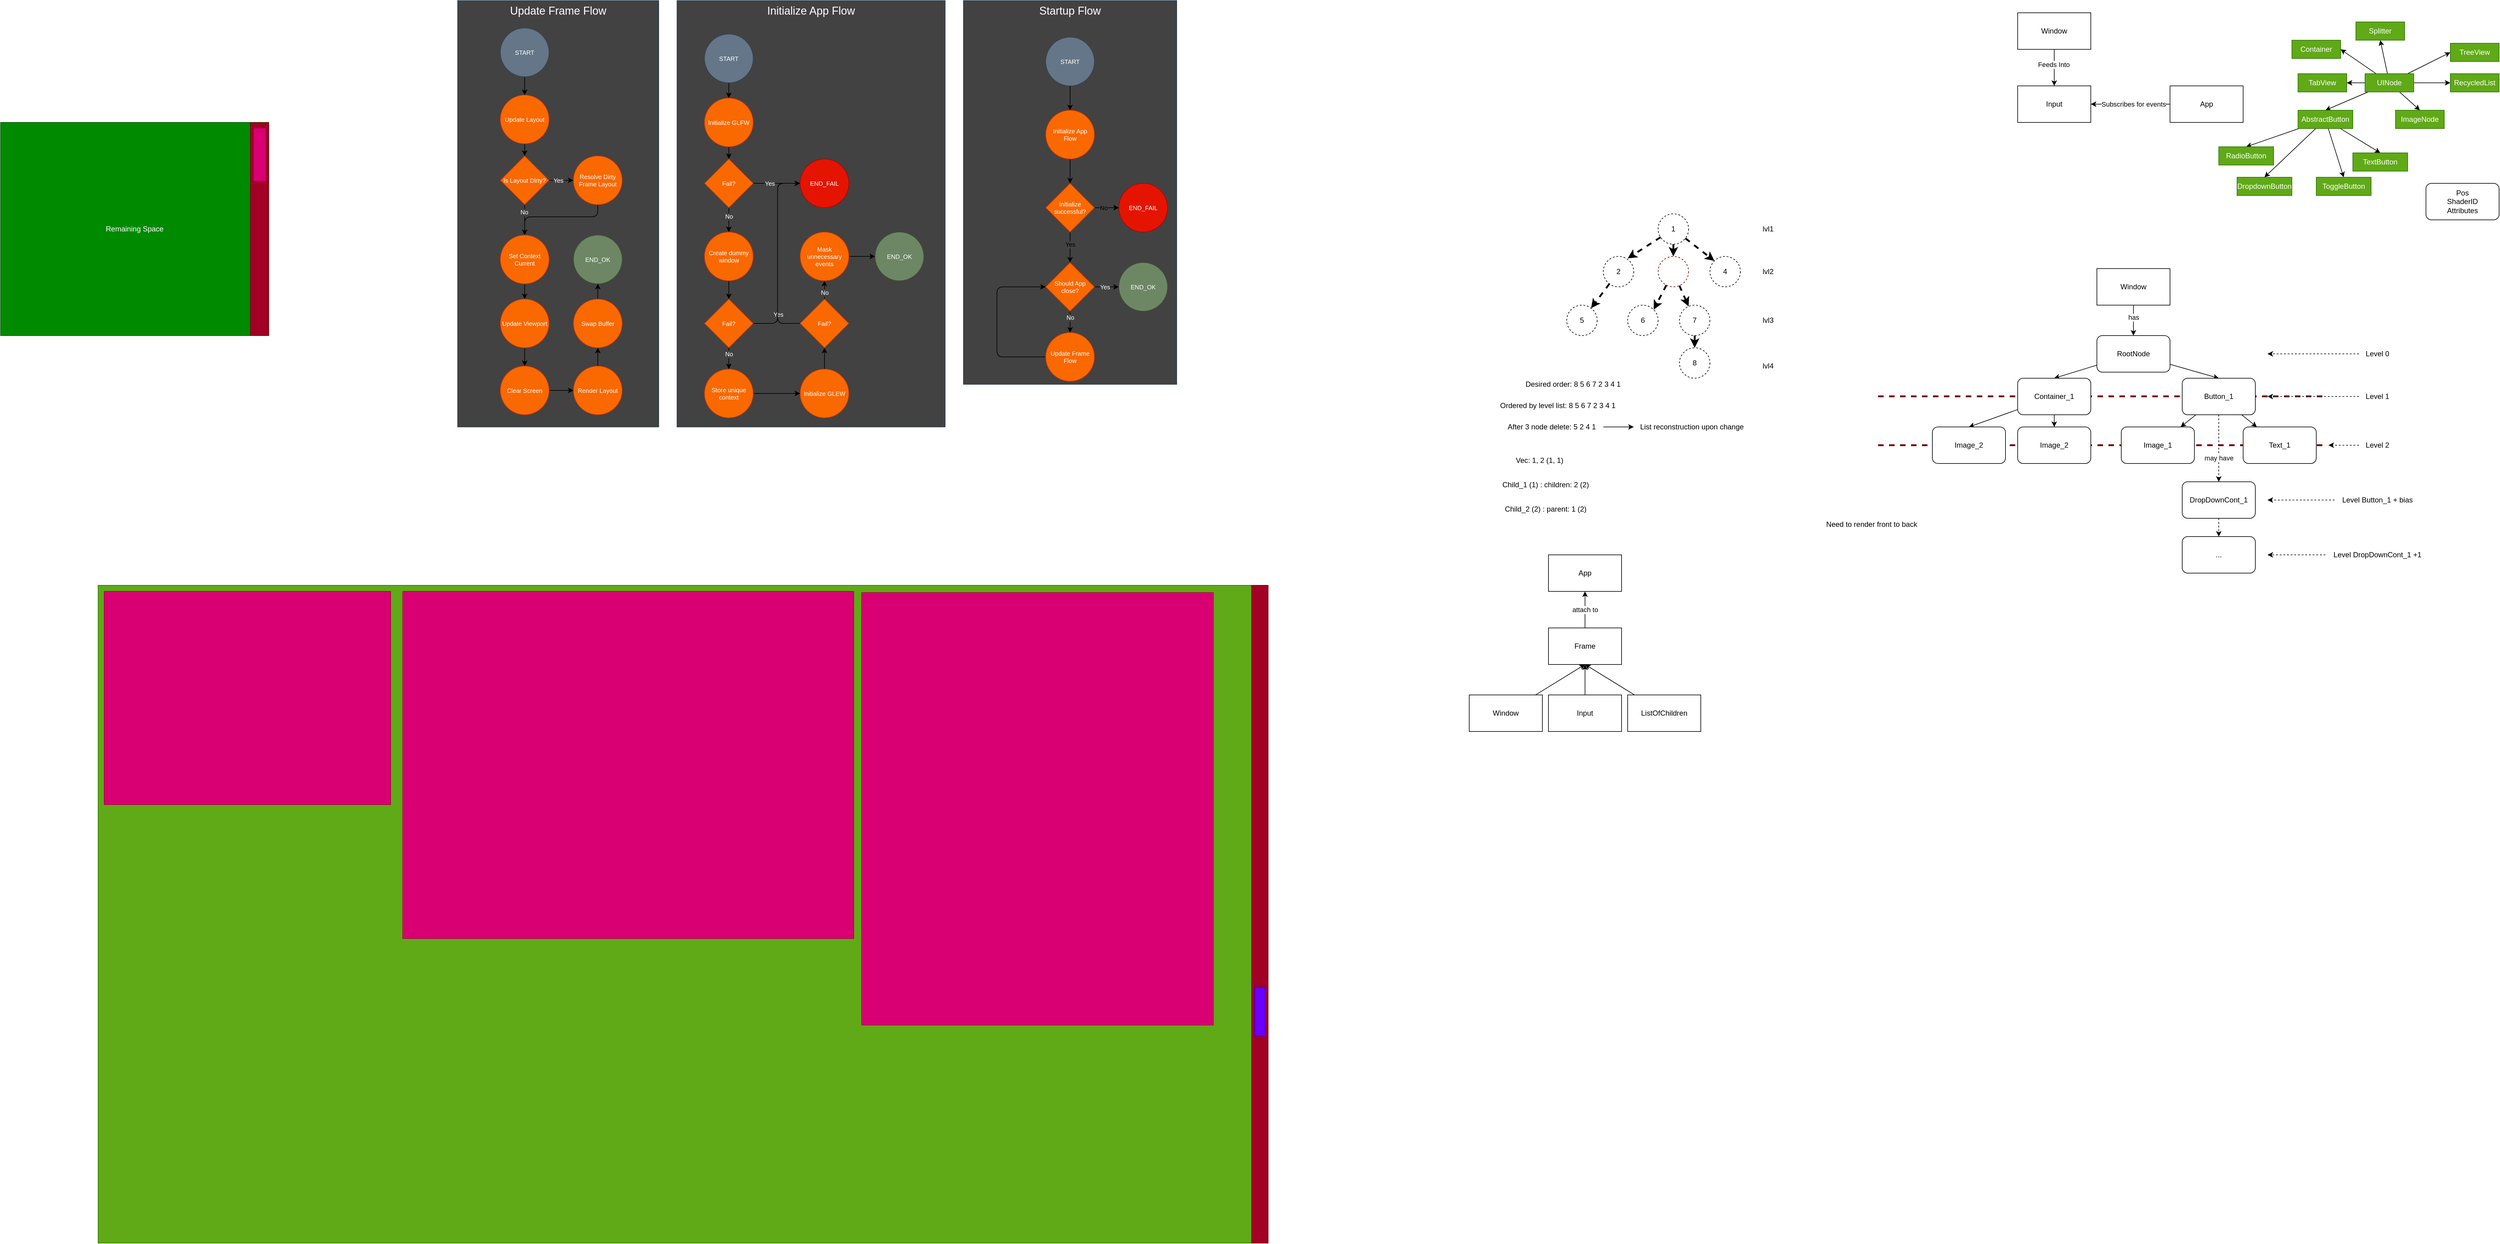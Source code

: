 <mxfile>
    <diagram id="E0EGTVwCrR74VpB57Wty" name="Page-1">
        <mxGraphModel dx="4328" dy="437" grid="1" gridSize="10" guides="1" tooltips="1" connect="1" arrows="1" fold="1" page="1" pageScale="1" pageWidth="850" pageHeight="1100" math="0" shadow="0">
            <root>
                <mxCell id="0"/>
                <mxCell id="1" parent="0"/>
                <mxCell id="197" value="&lt;font style=&quot;font-size: 18px;&quot;&gt;Initialize App Flow&lt;/font&gt;" style="whiteSpace=wrap;html=1;fontSize=10;fillColor=#424242;fontColor=#ffffff;strokeColor=#2D3D4D;horizontal=1;verticalAlign=top;" parent="1" vertex="1">
                    <mxGeometry x="-2170" width="440" height="700" as="geometry"/>
                </mxCell>
                <mxCell id="155" value="&lt;font style=&quot;font-size: 18px;&quot;&gt;Startup Flow&lt;/font&gt;" style="whiteSpace=wrap;html=1;fontSize=10;fillColor=#424242;fontColor=#ffffff;strokeColor=#2D3D4D;horizontal=1;verticalAlign=top;" parent="1" vertex="1">
                    <mxGeometry x="-1700" width="350" height="630" as="geometry"/>
                </mxCell>
                <mxCell id="88" value="" style="endArrow=none;html=1;dashed=1;fillColor=#a20025;strokeColor=#6F0000;strokeWidth=3;" parent="1" edge="1">
                    <mxGeometry width="50" height="50" relative="1" as="geometry">
                        <mxPoint x="530" y="649.71" as="sourcePoint"/>
                        <mxPoint x="-200" y="649.71" as="targetPoint"/>
                    </mxGeometry>
                </mxCell>
                <mxCell id="87" value="" style="endArrow=none;html=1;dashed=1;fillColor=#a20025;strokeColor=#6F0000;strokeWidth=3;" parent="1" edge="1">
                    <mxGeometry width="50" height="50" relative="1" as="geometry">
                        <mxPoint x="530" y="730" as="sourcePoint"/>
                        <mxPoint x="-200" y="730" as="targetPoint"/>
                    </mxGeometry>
                </mxCell>
                <mxCell id="17" value="Input" style="whiteSpace=wrap;html=1;" parent="1" vertex="1">
                    <mxGeometry x="30" y="140" width="120" height="60" as="geometry"/>
                </mxCell>
                <mxCell id="20" style="edgeStyle=none;html=1;entryX=0.5;entryY=0;entryDx=0;entryDy=0;" parent="1" source="19" target="17" edge="1">
                    <mxGeometry relative="1" as="geometry"/>
                </mxCell>
                <mxCell id="21" value="Feeds Into" style="edgeLabel;html=1;align=center;verticalAlign=middle;resizable=0;points=[];" parent="20" vertex="1" connectable="0">
                    <mxGeometry x="-0.165" y="-1" relative="1" as="geometry">
                        <mxPoint as="offset"/>
                    </mxGeometry>
                </mxCell>
                <mxCell id="19" value="Window" style="whiteSpace=wrap;html=1;" parent="1" vertex="1">
                    <mxGeometry x="30" y="20" width="120" height="60" as="geometry"/>
                </mxCell>
                <mxCell id="24" style="edgeStyle=none;html=1;entryX=1;entryY=0.5;entryDx=0;entryDy=0;" parent="1" source="23" target="17" edge="1">
                    <mxGeometry relative="1" as="geometry"/>
                </mxCell>
                <mxCell id="25" value="Subscribes for events" style="edgeLabel;html=1;align=center;verticalAlign=middle;resizable=0;points=[];" parent="24" vertex="1" connectable="0">
                    <mxGeometry x="0.51" y="1" relative="1" as="geometry">
                        <mxPoint x="38" y="-1" as="offset"/>
                    </mxGeometry>
                </mxCell>
                <mxCell id="23" value="App" style="whiteSpace=wrap;html=1;" parent="1" vertex="1">
                    <mxGeometry x="280" y="140" width="120" height="60" as="geometry"/>
                </mxCell>
                <mxCell id="38" style="edgeStyle=none;html=1;entryX=0.5;entryY=0;entryDx=0;entryDy=0;" parent="1" source="27" target="29" edge="1">
                    <mxGeometry relative="1" as="geometry"/>
                </mxCell>
                <mxCell id="40" style="edgeStyle=none;html=1;entryX=0.5;entryY=0;entryDx=0;entryDy=0;" parent="1" source="27" target="39" edge="1">
                    <mxGeometry relative="1" as="geometry"/>
                </mxCell>
                <mxCell id="44" style="edgeStyle=none;html=1;entryX=0;entryY=0.5;entryDx=0;entryDy=0;" parent="1" source="27" target="43" edge="1">
                    <mxGeometry relative="1" as="geometry"/>
                </mxCell>
                <mxCell id="45" style="edgeStyle=none;html=1;entryX=0;entryY=0.5;entryDx=0;entryDy=0;" parent="1" source="27" target="41" edge="1">
                    <mxGeometry relative="1" as="geometry"/>
                </mxCell>
                <mxCell id="48" style="edgeStyle=none;html=1;entryX=0.5;entryY=1;entryDx=0;entryDy=0;" parent="1" source="27" target="47" edge="1">
                    <mxGeometry relative="1" as="geometry"/>
                </mxCell>
                <mxCell id="50" style="edgeStyle=none;html=1;entryX=1;entryY=0.5;entryDx=0;entryDy=0;" parent="1" source="27" target="49" edge="1">
                    <mxGeometry relative="1" as="geometry"/>
                </mxCell>
                <mxCell id="51" style="edgeStyle=none;html=1;entryX=1;entryY=0.5;entryDx=0;entryDy=0;" parent="1" source="27" target="46" edge="1">
                    <mxGeometry relative="1" as="geometry"/>
                </mxCell>
                <mxCell id="27" value="UINode" style="whiteSpace=wrap;html=1;fillColor=#60a917;fontColor=#ffffff;strokeColor=#2D7600;" parent="1" vertex="1">
                    <mxGeometry x="600" y="120" width="80" height="30" as="geometry"/>
                </mxCell>
                <mxCell id="34" style="edgeStyle=none;html=1;entryX=0.5;entryY=0;entryDx=0;entryDy=0;" parent="1" source="29" target="31" edge="1">
                    <mxGeometry relative="1" as="geometry"/>
                </mxCell>
                <mxCell id="35" style="edgeStyle=none;html=1;entryX=0.5;entryY=0;entryDx=0;entryDy=0;" parent="1" source="29" target="30" edge="1">
                    <mxGeometry relative="1" as="geometry"/>
                </mxCell>
                <mxCell id="36" style="edgeStyle=none;html=1;entryX=0.5;entryY=0;entryDx=0;entryDy=0;" parent="1" source="29" target="32" edge="1">
                    <mxGeometry relative="1" as="geometry"/>
                </mxCell>
                <mxCell id="37" style="edgeStyle=none;html=1;entryX=0.5;entryY=0;entryDx=0;entryDy=0;" parent="1" source="29" target="33" edge="1">
                    <mxGeometry relative="1" as="geometry"/>
                </mxCell>
                <mxCell id="29" value="AbstractButton" style="whiteSpace=wrap;html=1;fillColor=#60a917;fontColor=#ffffff;strokeColor=#2D7600;" parent="1" vertex="1">
                    <mxGeometry x="490" y="180" width="90" height="30" as="geometry"/>
                </mxCell>
                <mxCell id="30" value="TextButton" style="whiteSpace=wrap;html=1;fillColor=#60a917;fontColor=#ffffff;strokeColor=#2D7600;" parent="1" vertex="1">
                    <mxGeometry x="580" y="250" width="90" height="30" as="geometry"/>
                </mxCell>
                <mxCell id="31" value="RadioButton" style="whiteSpace=wrap;html=1;fillColor=#60a917;fontColor=#ffffff;strokeColor=#2D7600;" parent="1" vertex="1">
                    <mxGeometry x="360" y="240" width="90" height="30" as="geometry"/>
                </mxCell>
                <mxCell id="32" value="ToggleButton" style="whiteSpace=wrap;html=1;fillColor=#60a917;fontColor=#ffffff;strokeColor=#2D7600;" parent="1" vertex="1">
                    <mxGeometry x="520" y="290" width="90" height="30" as="geometry"/>
                </mxCell>
                <mxCell id="33" value="DropdownButton" style="whiteSpace=wrap;html=1;fillColor=#60a917;fontColor=#ffffff;strokeColor=#2D7600;" parent="1" vertex="1">
                    <mxGeometry x="390" y="290" width="90" height="30" as="geometry"/>
                </mxCell>
                <mxCell id="39" value="ImageNode" style="whiteSpace=wrap;html=1;fillColor=#60a917;fontColor=#ffffff;strokeColor=#2D7600;" parent="1" vertex="1">
                    <mxGeometry x="650" y="180" width="80" height="30" as="geometry"/>
                </mxCell>
                <mxCell id="41" value="TreeView" style="whiteSpace=wrap;html=1;fillColor=#60a917;fontColor=#ffffff;strokeColor=#2D7600;" parent="1" vertex="1">
                    <mxGeometry x="740" y="70" width="80" height="30" as="geometry"/>
                </mxCell>
                <mxCell id="43" value="RecycledList" style="whiteSpace=wrap;html=1;fillColor=#60a917;fontColor=#ffffff;strokeColor=#2D7600;" parent="1" vertex="1">
                    <mxGeometry x="740" y="120" width="80" height="30" as="geometry"/>
                </mxCell>
                <mxCell id="46" value="Container" style="whiteSpace=wrap;html=1;fillColor=#60a917;fontColor=#ffffff;strokeColor=#2D7600;" parent="1" vertex="1">
                    <mxGeometry x="480" y="65" width="80" height="30" as="geometry"/>
                </mxCell>
                <mxCell id="47" value="Splitter" style="whiteSpace=wrap;html=1;fillColor=#60a917;fontColor=#ffffff;strokeColor=#2D7600;" parent="1" vertex="1">
                    <mxGeometry x="585" y="35" width="80" height="30" as="geometry"/>
                </mxCell>
                <mxCell id="49" value="TabView" style="whiteSpace=wrap;html=1;fillColor=#60a917;fontColor=#ffffff;strokeColor=#2D7600;" parent="1" vertex="1">
                    <mxGeometry x="490" y="120" width="80" height="30" as="geometry"/>
                </mxCell>
                <mxCell id="52" value="Pos&lt;br&gt;ShaderID&lt;br&gt;Attributes" style="rounded=1;whiteSpace=wrap;html=1;" parent="1" vertex="1">
                    <mxGeometry x="700" y="300" width="120" height="60" as="geometry"/>
                </mxCell>
                <mxCell id="56" style="edgeStyle=none;html=1;entryX=0.5;entryY=0;entryDx=0;entryDy=0;" parent="1" source="53" target="55" edge="1">
                    <mxGeometry relative="1" as="geometry"/>
                </mxCell>
                <mxCell id="57" value="has" style="edgeLabel;html=1;align=center;verticalAlign=middle;resizable=0;points=[];" parent="56" vertex="1" connectable="0">
                    <mxGeometry x="-0.476" y="1" relative="1" as="geometry">
                        <mxPoint x="-1" y="7" as="offset"/>
                    </mxGeometry>
                </mxCell>
                <mxCell id="53" value="Window" style="whiteSpace=wrap;html=1;" parent="1" vertex="1">
                    <mxGeometry x="160" y="440" width="120" height="60" as="geometry"/>
                </mxCell>
                <mxCell id="65" style="edgeStyle=none;html=1;entryX=0.5;entryY=0;entryDx=0;entryDy=0;" parent="1" source="55" target="64" edge="1">
                    <mxGeometry relative="1" as="geometry"/>
                </mxCell>
                <mxCell id="68" style="edgeStyle=none;html=1;entryX=0.5;entryY=0;entryDx=0;entryDy=0;" parent="1" source="55" target="58" edge="1">
                    <mxGeometry relative="1" as="geometry"/>
                </mxCell>
                <mxCell id="55" value="RootNode" style="rounded=1;whiteSpace=wrap;html=1;" parent="1" vertex="1">
                    <mxGeometry x="160" y="550" width="120" height="60" as="geometry"/>
                </mxCell>
                <mxCell id="61" style="edgeStyle=none;html=1;" parent="1" source="58" target="60" edge="1">
                    <mxGeometry relative="1" as="geometry"/>
                </mxCell>
                <mxCell id="63" style="edgeStyle=none;html=1;" parent="1" source="58" target="62" edge="1">
                    <mxGeometry relative="1" as="geometry"/>
                </mxCell>
                <mxCell id="72" style="edgeStyle=none;html=1;dashed=1;" parent="1" source="58" target="71" edge="1">
                    <mxGeometry relative="1" as="geometry"/>
                </mxCell>
                <mxCell id="73" value="may have" style="edgeLabel;html=1;align=center;verticalAlign=middle;resizable=0;points=[];" parent="72" vertex="1" connectable="0">
                    <mxGeometry x="-0.502" y="-1" relative="1" as="geometry">
                        <mxPoint x="1" y="43" as="offset"/>
                    </mxGeometry>
                </mxCell>
                <mxCell id="58" value="Button_1" style="rounded=1;whiteSpace=wrap;html=1;" parent="1" vertex="1">
                    <mxGeometry x="300" y="620" width="120" height="60" as="geometry"/>
                </mxCell>
                <mxCell id="60" value="Text_1" style="rounded=1;whiteSpace=wrap;html=1;" parent="1" vertex="1">
                    <mxGeometry x="400" y="700" width="120" height="60" as="geometry"/>
                </mxCell>
                <mxCell id="62" value="Image_1" style="rounded=1;whiteSpace=wrap;html=1;" parent="1" vertex="1">
                    <mxGeometry x="200" y="700" width="120" height="60" as="geometry"/>
                </mxCell>
                <mxCell id="69" style="edgeStyle=none;html=1;entryX=0.5;entryY=0;entryDx=0;entryDy=0;" parent="1" source="64" target="67" edge="1">
                    <mxGeometry relative="1" as="geometry"/>
                </mxCell>
                <mxCell id="70" style="edgeStyle=none;html=1;entryX=0.5;entryY=0;entryDx=0;entryDy=0;" parent="1" source="64" target="66" edge="1">
                    <mxGeometry relative="1" as="geometry"/>
                </mxCell>
                <mxCell id="64" value="Container_1" style="rounded=1;whiteSpace=wrap;html=1;" parent="1" vertex="1">
                    <mxGeometry x="30" y="620" width="120" height="60" as="geometry"/>
                </mxCell>
                <mxCell id="66" value="Image_2" style="rounded=1;whiteSpace=wrap;html=1;" parent="1" vertex="1">
                    <mxGeometry x="-110" y="700" width="120" height="60" as="geometry"/>
                </mxCell>
                <mxCell id="67" value="Image_2" style="rounded=1;whiteSpace=wrap;html=1;" parent="1" vertex="1">
                    <mxGeometry x="30" y="700" width="120" height="60" as="geometry"/>
                </mxCell>
                <mxCell id="83" style="edgeStyle=none;html=1;entryX=0.5;entryY=0;entryDx=0;entryDy=0;dashed=1;" parent="1" source="71" target="82" edge="1">
                    <mxGeometry relative="1" as="geometry"/>
                </mxCell>
                <mxCell id="71" value="DropDownCont_1" style="rounded=1;whiteSpace=wrap;html=1;" parent="1" vertex="1">
                    <mxGeometry x="300" y="790" width="120" height="60" as="geometry"/>
                </mxCell>
                <mxCell id="75" style="edgeStyle=none;html=1;dashed=1;" parent="1" source="74" edge="1">
                    <mxGeometry relative="1" as="geometry">
                        <mxPoint x="440" y="580" as="targetPoint"/>
                    </mxGeometry>
                </mxCell>
                <mxCell id="74" value="Level 0" style="text;html=1;align=center;verticalAlign=middle;resizable=0;points=[];autosize=1;strokeColor=none;fillColor=none;" parent="1" vertex="1">
                    <mxGeometry x="590" y="565" width="60" height="30" as="geometry"/>
                </mxCell>
                <mxCell id="76" value="Level 1" style="text;html=1;align=center;verticalAlign=middle;resizable=0;points=[];autosize=1;strokeColor=none;fillColor=none;" parent="1" vertex="1">
                    <mxGeometry x="590" y="635" width="60" height="30" as="geometry"/>
                </mxCell>
                <mxCell id="77" style="edgeStyle=none;html=1;dashed=1;" parent="1" source="76" edge="1">
                    <mxGeometry relative="1" as="geometry">
                        <mxPoint x="440" y="650" as="targetPoint"/>
                    </mxGeometry>
                </mxCell>
                <mxCell id="78" value="Level 2" style="text;html=1;align=center;verticalAlign=middle;resizable=0;points=[];autosize=1;strokeColor=none;fillColor=none;" parent="1" vertex="1">
                    <mxGeometry x="590" y="715" width="60" height="30" as="geometry"/>
                </mxCell>
                <mxCell id="79" style="edgeStyle=none;html=1;dashed=1;" parent="1" source="78" edge="1">
                    <mxGeometry relative="1" as="geometry">
                        <mxPoint x="540" y="730" as="targetPoint"/>
                    </mxGeometry>
                </mxCell>
                <mxCell id="80" value="Level Button_1 + bias" style="text;html=1;align=center;verticalAlign=middle;resizable=0;points=[];autosize=1;strokeColor=none;fillColor=none;" parent="1" vertex="1">
                    <mxGeometry x="550" y="805" width="140" height="30" as="geometry"/>
                </mxCell>
                <mxCell id="81" style="edgeStyle=none;html=1;dashed=1;" parent="1" source="80" edge="1">
                    <mxGeometry relative="1" as="geometry">
                        <mxPoint x="440" y="820" as="targetPoint"/>
                    </mxGeometry>
                </mxCell>
                <mxCell id="82" value="..." style="rounded=1;whiteSpace=wrap;html=1;" parent="1" vertex="1">
                    <mxGeometry x="300" y="880" width="120" height="60" as="geometry"/>
                </mxCell>
                <mxCell id="84" value="&lt;span style=&quot;&quot;&gt;Level DropDownCont_1 +1&lt;/span&gt;" style="text;html=1;align=center;verticalAlign=middle;resizable=0;points=[];autosize=1;strokeColor=none;fillColor=none;" parent="1" vertex="1">
                    <mxGeometry x="535" y="895" width="170" height="30" as="geometry"/>
                </mxCell>
                <mxCell id="85" style="edgeStyle=none;html=1;dashed=1;" parent="1" source="84" edge="1">
                    <mxGeometry relative="1" as="geometry">
                        <mxPoint x="440" y="910" as="targetPoint"/>
                    </mxGeometry>
                </mxCell>
                <mxCell id="89" value="Need to render front to back" style="text;html=1;align=center;verticalAlign=middle;resizable=0;points=[];autosize=1;strokeColor=none;fillColor=none;" parent="1" vertex="1">
                    <mxGeometry x="-295" y="845" width="170" height="30" as="geometry"/>
                </mxCell>
                <mxCell id="94" style="edgeStyle=none;html=1;entryX=0;entryY=0;entryDx=0;entryDy=0;dashed=1;strokeWidth=3;" parent="1" source="90" target="93" edge="1">
                    <mxGeometry relative="1" as="geometry"/>
                </mxCell>
                <mxCell id="95" style="edgeStyle=none;html=1;dashed=1;strokeWidth=3;" parent="1" source="90" target="92" edge="1">
                    <mxGeometry relative="1" as="geometry"/>
                </mxCell>
                <mxCell id="96" style="edgeStyle=none;html=1;entryX=0.8;entryY=0.066;entryDx=0;entryDy=0;entryPerimeter=0;dashed=1;strokeWidth=3;" parent="1" source="90" target="91" edge="1">
                    <mxGeometry relative="1" as="geometry"/>
                </mxCell>
                <mxCell id="90" value="1" style="ellipse;whiteSpace=wrap;html=1;dashed=1;fillColor=none;" parent="1" vertex="1">
                    <mxGeometry x="-560" y="350" width="50" height="50" as="geometry"/>
                </mxCell>
                <mxCell id="98" style="edgeStyle=none;html=1;dashed=1;strokeWidth=3;" parent="1" source="91" target="97" edge="1">
                    <mxGeometry relative="1" as="geometry"/>
                </mxCell>
                <mxCell id="91" value="2" style="ellipse;whiteSpace=wrap;html=1;dashed=1;fillColor=none;" parent="1" vertex="1">
                    <mxGeometry x="-650" y="420" width="50" height="50" as="geometry"/>
                </mxCell>
                <mxCell id="101" style="edgeStyle=none;html=1;entryX=1;entryY=0;entryDx=0;entryDy=0;dashed=1;strokeWidth=3;" parent="1" source="92" target="99" edge="1">
                    <mxGeometry relative="1" as="geometry"/>
                </mxCell>
                <mxCell id="102" style="edgeStyle=none;html=1;dashed=1;strokeWidth=3;" parent="1" source="92" target="100" edge="1">
                    <mxGeometry relative="1" as="geometry"/>
                </mxCell>
                <mxCell id="92" value="3" style="ellipse;whiteSpace=wrap;html=1;dashed=1;fillColor=none;fontColor=#ffffff;strokeColor=#6F0000;" parent="1" vertex="1">
                    <mxGeometry x="-560" y="420" width="50" height="50" as="geometry"/>
                </mxCell>
                <mxCell id="93" value="4" style="ellipse;whiteSpace=wrap;html=1;dashed=1;fillColor=none;" parent="1" vertex="1">
                    <mxGeometry x="-475" y="420" width="50" height="50" as="geometry"/>
                </mxCell>
                <mxCell id="97" value="5" style="ellipse;whiteSpace=wrap;html=1;dashed=1;fillColor=none;" parent="1" vertex="1">
                    <mxGeometry x="-710" y="500" width="50" height="50" as="geometry"/>
                </mxCell>
                <mxCell id="99" value="6" style="ellipse;whiteSpace=wrap;html=1;dashed=1;fillColor=none;" parent="1" vertex="1">
                    <mxGeometry x="-610" y="500" width="50" height="50" as="geometry"/>
                </mxCell>
                <mxCell id="104" style="edgeStyle=none;html=1;dashed=1;strokeWidth=3;" parent="1" source="100" target="103" edge="1">
                    <mxGeometry relative="1" as="geometry"/>
                </mxCell>
                <mxCell id="100" value="7" style="ellipse;whiteSpace=wrap;html=1;dashed=1;fillColor=none;" parent="1" vertex="1">
                    <mxGeometry x="-525" y="500" width="50" height="50" as="geometry"/>
                </mxCell>
                <mxCell id="103" value="8" style="ellipse;whiteSpace=wrap;html=1;dashed=1;fillColor=none;" parent="1" vertex="1">
                    <mxGeometry x="-525" y="570" width="50" height="50" as="geometry"/>
                </mxCell>
                <mxCell id="105" value="Desired order: 8 5 6 7 2 3 4 1" style="text;html=1;align=center;verticalAlign=middle;resizable=0;points=[];autosize=1;strokeColor=none;fillColor=none;" parent="1" vertex="1">
                    <mxGeometry x="-790" y="615" width="180" height="30" as="geometry"/>
                </mxCell>
                <mxCell id="106" value="lvl1" style="text;html=1;align=center;verticalAlign=middle;resizable=0;points=[];autosize=1;strokeColor=none;fillColor=none;dashed=1;" parent="1" vertex="1">
                    <mxGeometry x="-400" y="360" width="40" height="30" as="geometry"/>
                </mxCell>
                <mxCell id="107" value="lvl2" style="text;html=1;align=center;verticalAlign=middle;resizable=0;points=[];autosize=1;strokeColor=none;fillColor=none;dashed=1;" parent="1" vertex="1">
                    <mxGeometry x="-400" y="430" width="40" height="30" as="geometry"/>
                </mxCell>
                <mxCell id="108" value="lvl3" style="text;html=1;align=center;verticalAlign=middle;resizable=0;points=[];autosize=1;strokeColor=none;fillColor=none;dashed=1;" parent="1" vertex="1">
                    <mxGeometry x="-400" y="510" width="40" height="30" as="geometry"/>
                </mxCell>
                <mxCell id="109" value="lvl4" style="text;html=1;align=center;verticalAlign=middle;resizable=0;points=[];autosize=1;strokeColor=none;fillColor=none;dashed=1;" parent="1" vertex="1">
                    <mxGeometry x="-400" y="585" width="40" height="30" as="geometry"/>
                </mxCell>
                <mxCell id="112" value="Ordered by level list: 8 5 6 7 2 3 4 1" style="text;html=1;align=center;verticalAlign=middle;resizable=0;points=[];autosize=1;strokeColor=none;fillColor=none;" parent="1" vertex="1">
                    <mxGeometry x="-830" y="650" width="210" height="30" as="geometry"/>
                </mxCell>
                <mxCell id="114" style="edgeStyle=none;html=1;strokeWidth=1;" parent="1" source="113" edge="1">
                    <mxGeometry relative="1" as="geometry">
                        <mxPoint x="-600" y="700" as="targetPoint"/>
                    </mxGeometry>
                </mxCell>
                <mxCell id="113" value="After 3 node delete: 5 2 4 1" style="text;html=1;align=center;verticalAlign=middle;resizable=0;points=[];autosize=1;strokeColor=none;fillColor=none;" parent="1" vertex="1">
                    <mxGeometry x="-820" y="685" width="170" height="30" as="geometry"/>
                </mxCell>
                <mxCell id="115" value="List reconstruction upon change" style="text;html=1;align=center;verticalAlign=middle;resizable=0;points=[];autosize=1;strokeColor=none;fillColor=none;" parent="1" vertex="1">
                    <mxGeometry x="-600" y="685" width="190" height="30" as="geometry"/>
                </mxCell>
                <mxCell id="116" value="Vec: 1, 2 (1, 1)" style="text;html=1;align=center;verticalAlign=middle;resizable=0;points=[];autosize=1;strokeColor=none;fillColor=none;" parent="1" vertex="1">
                    <mxGeometry x="-805" y="740" width="100" height="30" as="geometry"/>
                </mxCell>
                <mxCell id="117" value="Child_2 (2) : parent: 1 (2)" style="text;html=1;align=center;verticalAlign=middle;resizable=0;points=[];autosize=1;strokeColor=none;fillColor=none;" parent="1" vertex="1">
                    <mxGeometry x="-825" y="820" width="160" height="30" as="geometry"/>
                </mxCell>
                <mxCell id="118" value="Child_1 (1) : children: 2 (2)" style="text;html=1;align=center;verticalAlign=middle;resizable=0;points=[];autosize=1;strokeColor=none;fillColor=none;" parent="1" vertex="1">
                    <mxGeometry x="-830" y="780" width="170" height="30" as="geometry"/>
                </mxCell>
                <mxCell id="119" value="App" style="whiteSpace=wrap;html=1;" parent="1" vertex="1">
                    <mxGeometry x="-740" y="910" width="120" height="60" as="geometry"/>
                </mxCell>
                <mxCell id="121" style="edgeStyle=none;html=1;entryX=0.5;entryY=1;entryDx=0;entryDy=0;" parent="1" source="120" target="119" edge="1">
                    <mxGeometry relative="1" as="geometry"/>
                </mxCell>
                <mxCell id="122" value="attach to" style="edgeLabel;html=1;align=center;verticalAlign=middle;resizable=0;points=[];" parent="121" vertex="1" connectable="0">
                    <mxGeometry x="-0.327" y="-3" relative="1" as="geometry">
                        <mxPoint x="-3" y="-10" as="offset"/>
                    </mxGeometry>
                </mxCell>
                <mxCell id="120" value="Frame" style="whiteSpace=wrap;html=1;" parent="1" vertex="1">
                    <mxGeometry x="-740" y="1030" width="120" height="60" as="geometry"/>
                </mxCell>
                <mxCell id="127" style="edgeStyle=none;html=1;entryX=0.5;entryY=1;entryDx=0;entryDy=0;" parent="1" source="123" target="120" edge="1">
                    <mxGeometry relative="1" as="geometry"/>
                </mxCell>
                <mxCell id="123" value="Window" style="whiteSpace=wrap;html=1;" parent="1" vertex="1">
                    <mxGeometry x="-870" y="1140" width="120" height="60" as="geometry"/>
                </mxCell>
                <mxCell id="126" style="edgeStyle=none;html=1;entryX=0.5;entryY=1;entryDx=0;entryDy=0;" parent="1" source="124" target="120" edge="1">
                    <mxGeometry relative="1" as="geometry"/>
                </mxCell>
                <mxCell id="124" value="Input" style="whiteSpace=wrap;html=1;" parent="1" vertex="1">
                    <mxGeometry x="-740" y="1140" width="120" height="60" as="geometry"/>
                </mxCell>
                <mxCell id="128" style="edgeStyle=none;html=1;" parent="1" source="125" edge="1">
                    <mxGeometry relative="1" as="geometry">
                        <mxPoint x="-680" y="1090" as="targetPoint"/>
                    </mxGeometry>
                </mxCell>
                <mxCell id="125" value="ListOfChildren" style="whiteSpace=wrap;html=1;" parent="1" vertex="1">
                    <mxGeometry x="-610" y="1140" width="120" height="60" as="geometry"/>
                </mxCell>
                <mxCell id="132" style="edgeStyle=none;html=1;entryX=0.5;entryY=0;entryDx=0;entryDy=0;fontSize=10;" parent="1" source="129" target="133" edge="1">
                    <mxGeometry relative="1" as="geometry">
                        <mxPoint x="-1525" y="190.0" as="targetPoint"/>
                    </mxGeometry>
                </mxCell>
                <mxCell id="129" value="&lt;font color=&quot;#ffffff&quot;&gt;START&lt;/font&gt;" style="ellipse;whiteSpace=wrap;html=1;fillColor=#647687;fontColor=#ffffff;strokeColor=#314354;fontSize=10;" parent="1" vertex="1">
                    <mxGeometry x="-1565" y="60" width="80" height="80" as="geometry"/>
                </mxCell>
                <mxCell id="145" style="edgeStyle=none;html=1;entryX=0.5;entryY=0;entryDx=0;entryDy=0;fontSize=10;" parent="1" source="133" target="138" edge="1">
                    <mxGeometry relative="1" as="geometry"/>
                </mxCell>
                <mxCell id="133" value="&lt;font color=&quot;#ffffff&quot;&gt;Initialize App&lt;br&gt;Flow&lt;/font&gt;" style="ellipse;whiteSpace=wrap;html=1;fontSize=10;fillColor=#fa6800;fontColor=#000000;strokeColor=#C73500;" parent="1" vertex="1">
                    <mxGeometry x="-1565" y="180" width="80" height="80" as="geometry"/>
                </mxCell>
                <mxCell id="143" style="edgeStyle=none;html=1;entryX=0;entryY=0.5;entryDx=0;entryDy=0;fontSize=10;" parent="1" source="138" target="140" edge="1">
                    <mxGeometry relative="1" as="geometry"/>
                </mxCell>
                <mxCell id="144" value="No" style="edgeLabel;html=1;align=center;verticalAlign=middle;resizable=0;points=[];fontSize=10;labelBackgroundColor=#424242;" parent="143" vertex="1" connectable="0">
                    <mxGeometry x="-0.391" y="-2" relative="1" as="geometry">
                        <mxPoint x="3" y="-2" as="offset"/>
                    </mxGeometry>
                </mxCell>
                <mxCell id="147" style="edgeStyle=none;html=1;entryX=0.5;entryY=0;entryDx=0;entryDy=0;fontSize=10;" parent="1" source="138" target="146" edge="1">
                    <mxGeometry relative="1" as="geometry"/>
                </mxCell>
                <mxCell id="148" value="Yes" style="edgeLabel;html=1;align=center;verticalAlign=middle;resizable=0;points=[];fontSize=10;labelBackgroundColor=#424242;fontColor=default;" parent="147" vertex="1" connectable="0">
                    <mxGeometry x="-0.452" y="-2" relative="1" as="geometry">
                        <mxPoint x="2" y="6" as="offset"/>
                    </mxGeometry>
                </mxCell>
                <mxCell id="138" value="&lt;font color=&quot;#ffffff&quot;&gt;Initialize successful?&lt;/font&gt;" style="rhombus;whiteSpace=wrap;html=1;fontSize=10;fillColor=#fa6800;fontColor=#000000;strokeColor=#C73500;" parent="1" vertex="1">
                    <mxGeometry x="-1565" y="300" width="80" height="80" as="geometry"/>
                </mxCell>
                <mxCell id="140" value="&lt;font color=&quot;#ffffff&quot;&gt;END_FAIL&lt;/font&gt;" style="ellipse;whiteSpace=wrap;html=1;fontSize=10;fillColor=#e51400;fontColor=#ffffff;strokeColor=#B20000;" parent="1" vertex="1">
                    <mxGeometry x="-1445" y="300" width="80" height="80" as="geometry"/>
                </mxCell>
                <mxCell id="152" style="edgeStyle=none;html=1;entryX=0.5;entryY=0;entryDx=0;entryDy=0;fontSize=10;" parent="1" source="146" target="151" edge="1">
                    <mxGeometry relative="1" as="geometry"/>
                </mxCell>
                <mxCell id="195" value="No" style="edgeLabel;html=1;align=center;verticalAlign=middle;resizable=0;points=[];fontSize=10;fontColor=#FFFFFF;labelBackgroundColor=#424242;" parent="152" vertex="1" connectable="0">
                    <mxGeometry x="-0.434" relative="1" as="geometry">
                        <mxPoint as="offset"/>
                    </mxGeometry>
                </mxCell>
                <mxCell id="194" style="edgeStyle=none;html=1;entryX=0;entryY=0.5;entryDx=0;entryDy=0;fontSize=10;fontColor=#FFFFFF;" parent="1" source="146" target="193" edge="1">
                    <mxGeometry relative="1" as="geometry"/>
                </mxCell>
                <mxCell id="196" value="Yes" style="edgeLabel;html=1;align=center;verticalAlign=middle;resizable=0;points=[];fontSize=10;fontColor=#FFFFFF;labelBackgroundColor=#424242;" parent="194" vertex="1" connectable="0">
                    <mxGeometry x="-0.486" relative="1" as="geometry">
                        <mxPoint x="6" as="offset"/>
                    </mxGeometry>
                </mxCell>
                <mxCell id="146" value="&lt;font color=&quot;#ffffff&quot;&gt;Should App close?&lt;/font&gt;" style="rhombus;whiteSpace=wrap;html=1;fontSize=10;fillColor=#fa6800;fontColor=#000000;strokeColor=#C73500;" parent="1" vertex="1">
                    <mxGeometry x="-1565" y="430" width="80" height="80" as="geometry"/>
                </mxCell>
                <mxCell id="153" style="edgeStyle=none;html=1;fontSize=10;entryX=0;entryY=0.5;entryDx=0;entryDy=0;" parent="1" source="151" target="146" edge="1">
                    <mxGeometry relative="1" as="geometry">
                        <mxPoint x="-1645" y="585" as="targetPoint"/>
                        <Array as="points">
                            <mxPoint x="-1645" y="585"/>
                            <mxPoint x="-1645" y="470"/>
                        </Array>
                    </mxGeometry>
                </mxCell>
                <mxCell id="151" value="&lt;font color=&quot;#ffffff&quot;&gt;Update Frame Flow&lt;/font&gt;" style="ellipse;whiteSpace=wrap;html=1;fontSize=10;fillColor=#fa6800;fontColor=#000000;strokeColor=#C73500;" parent="1" vertex="1">
                    <mxGeometry x="-1565" y="545" width="80" height="80" as="geometry"/>
                </mxCell>
                <mxCell id="163" style="edgeStyle=none;html=1;entryX=0.5;entryY=0;entryDx=0;entryDy=0;fontSize=18;fontColor=#FFFFFF;" parent="1" source="156" target="157" edge="1">
                    <mxGeometry relative="1" as="geometry"/>
                </mxCell>
                <mxCell id="156" value="&lt;font color=&quot;#ffffff&quot;&gt;START&lt;/font&gt;" style="ellipse;whiteSpace=wrap;html=1;fillColor=#647687;fontColor=#ffffff;strokeColor=#314354;fontSize=10;" parent="1" vertex="1">
                    <mxGeometry x="-2125" y="55" width="80" height="80" as="geometry"/>
                </mxCell>
                <mxCell id="165" style="edgeStyle=none;html=1;fontSize=18;fontColor=#FFFFFF;" parent="1" source="157" target="162" edge="1">
                    <mxGeometry relative="1" as="geometry"/>
                </mxCell>
                <mxCell id="157" value="&lt;font color=&quot;#ffffff&quot;&gt;Initialize GLFW&lt;/font&gt;" style="ellipse;whiteSpace=wrap;html=1;fillColor=#fa6800;fontColor=#000000;strokeColor=#C73500;fontSize=10;" parent="1" vertex="1">
                    <mxGeometry x="-2125" y="160" width="80" height="80" as="geometry"/>
                </mxCell>
                <mxCell id="177" style="edgeStyle=none;html=1;fontSize=10;fontColor=#FFFFFF;" parent="1" source="158" target="176" edge="1">
                    <mxGeometry relative="1" as="geometry"/>
                </mxCell>
                <mxCell id="158" value="&lt;font color=&quot;#ffffff&quot;&gt;Create dummy window&lt;/font&gt;" style="ellipse;whiteSpace=wrap;html=1;fillColor=#fa6800;fontColor=#000000;strokeColor=#C73500;fontSize=10;" parent="1" vertex="1">
                    <mxGeometry x="-2125" y="380" width="80" height="80" as="geometry"/>
                </mxCell>
                <mxCell id="183" style="edgeStyle=none;html=1;fontSize=10;fontColor=#FFFFFF;" parent="1" source="159" target="180" edge="1">
                    <mxGeometry relative="1" as="geometry"/>
                </mxCell>
                <mxCell id="159" value="&lt;font color=&quot;#ffffff&quot;&gt;Initialize GLEW&lt;/font&gt;" style="ellipse;whiteSpace=wrap;html=1;fillColor=#fa6800;fontColor=#000000;strokeColor=#C73500;fontSize=10;" parent="1" vertex="1">
                    <mxGeometry x="-1968" y="605" width="80" height="80" as="geometry"/>
                </mxCell>
                <mxCell id="182" style="edgeStyle=none;html=1;entryX=0;entryY=0.5;entryDx=0;entryDy=0;fontSize=10;fontColor=#FFFFFF;" parent="1" source="160" target="159" edge="1">
                    <mxGeometry relative="1" as="geometry"/>
                </mxCell>
                <mxCell id="160" value="&lt;font color=&quot;#ffffff&quot;&gt;Store unique context&lt;/font&gt;" style="ellipse;whiteSpace=wrap;html=1;fillColor=#fa6800;fontColor=#000000;strokeColor=#C73500;fontSize=10;" parent="1" vertex="1">
                    <mxGeometry x="-2125" y="605" width="80" height="80" as="geometry"/>
                </mxCell>
                <mxCell id="191" style="edgeStyle=none;html=1;fontSize=10;fontColor=#FFFFFF;" parent="1" source="161" target="190" edge="1">
                    <mxGeometry relative="1" as="geometry"/>
                </mxCell>
                <mxCell id="161" value="&lt;font color=&quot;#ffffff&quot;&gt;Mask unnecessary events&lt;/font&gt;" style="ellipse;whiteSpace=wrap;html=1;fillColor=#fa6800;fontColor=#000000;strokeColor=#C73500;fontSize=10;" parent="1" vertex="1">
                    <mxGeometry x="-1968" y="380" width="80" height="80" as="geometry"/>
                </mxCell>
                <mxCell id="167" style="edgeStyle=none;html=1;entryX=0;entryY=0.5;entryDx=0;entryDy=0;fontSize=18;fontColor=#FFFFFF;" parent="1" source="162" target="166" edge="1">
                    <mxGeometry relative="1" as="geometry"/>
                </mxCell>
                <mxCell id="168" value="Yes" style="edgeLabel;html=1;align=center;verticalAlign=middle;resizable=0;points=[];fontSize=10;fontColor=#FFFFFF;labelBackgroundColor=#424242;" parent="167" vertex="1" connectable="0">
                    <mxGeometry x="-0.479" y="1" relative="1" as="geometry">
                        <mxPoint x="7" y="1" as="offset"/>
                    </mxGeometry>
                </mxCell>
                <mxCell id="169" style="edgeStyle=none;html=1;entryX=0.5;entryY=0;entryDx=0;entryDy=0;fontSize=10;fontColor=#FFFFFF;" parent="1" source="162" target="158" edge="1">
                    <mxGeometry relative="1" as="geometry"/>
                </mxCell>
                <mxCell id="170" value="No" style="edgeLabel;html=1;align=center;verticalAlign=middle;resizable=0;points=[];fontSize=10;fontColor=#FFFFFF;labelBackgroundColor=#424242;" parent="169" vertex="1" connectable="0">
                    <mxGeometry x="-0.402" relative="1" as="geometry">
                        <mxPoint y="2" as="offset"/>
                    </mxGeometry>
                </mxCell>
                <mxCell id="162" value="&lt;font color=&quot;#ffffff&quot;&gt;Fail?&lt;/font&gt;" style="rhombus;whiteSpace=wrap;html=1;labelBackgroundColor=none;strokeColor=#C73500;fontSize=10;fontColor=#000000;fillColor=#fa6800;" parent="1" vertex="1">
                    <mxGeometry x="-2125" y="260" width="80" height="80" as="geometry"/>
                </mxCell>
                <mxCell id="166" value="&lt;font color=&quot;#ffffff&quot;&gt;END_FAIL&lt;/font&gt;" style="ellipse;whiteSpace=wrap;html=1;fillColor=#e51400;fontColor=#ffffff;strokeColor=#B20000;fontSize=10;" parent="1" vertex="1">
                    <mxGeometry x="-1968" y="260" width="80" height="80" as="geometry"/>
                </mxCell>
                <mxCell id="178" style="edgeStyle=none;html=1;fontSize=10;fontColor=#FFFFFF;entryX=0;entryY=0.5;entryDx=0;entryDy=0;" parent="1" source="176" target="166" edge="1">
                    <mxGeometry relative="1" as="geometry">
                        <mxPoint x="-1995" y="330.0" as="targetPoint"/>
                        <Array as="points">
                            <mxPoint x="-2005" y="530"/>
                            <mxPoint x="-2005" y="300"/>
                        </Array>
                    </mxGeometry>
                </mxCell>
                <mxCell id="185" value="Yes" style="edgeLabel;html=1;align=center;verticalAlign=middle;resizable=0;points=[];fontSize=10;fontColor=#FFFFFF;labelBackgroundColor=#424242;" parent="178" vertex="1" connectable="0">
                    <mxGeometry x="-0.791" relative="1" as="geometry">
                        <mxPoint x="9" y="-15" as="offset"/>
                    </mxGeometry>
                </mxCell>
                <mxCell id="179" style="edgeStyle=none;html=1;entryX=0.5;entryY=0;entryDx=0;entryDy=0;fontSize=10;fontColor=#FFFFFF;" parent="1" source="176" target="160" edge="1">
                    <mxGeometry relative="1" as="geometry"/>
                </mxCell>
                <mxCell id="192" value="No" style="edgeLabel;html=1;align=center;verticalAlign=middle;resizable=0;points=[];fontSize=10;fontColor=#FFFFFF;labelBackgroundColor=#424242;" parent="179" vertex="1" connectable="0">
                    <mxGeometry x="-0.533" y="-1" relative="1" as="geometry">
                        <mxPoint x="1" y="2" as="offset"/>
                    </mxGeometry>
                </mxCell>
                <mxCell id="176" value="&lt;font color=&quot;#ffffff&quot;&gt;Fail?&lt;/font&gt;" style="rhombus;whiteSpace=wrap;html=1;labelBackgroundColor=none;strokeColor=#C73500;fontSize=10;fontColor=#000000;fillColor=#fa6800;" parent="1" vertex="1">
                    <mxGeometry x="-2125" y="490" width="80" height="80" as="geometry"/>
                </mxCell>
                <mxCell id="184" style="edgeStyle=none;html=1;fontSize=10;fontColor=#FFFFFF;entryX=0;entryY=0.5;entryDx=0;entryDy=0;" parent="1" source="180" target="166" edge="1">
                    <mxGeometry relative="1" as="geometry">
                        <mxPoint x="-1975" y="360.0" as="targetPoint"/>
                        <Array as="points">
                            <mxPoint x="-2005" y="530"/>
                            <mxPoint x="-2005" y="510"/>
                            <mxPoint x="-2005" y="300"/>
                        </Array>
                    </mxGeometry>
                </mxCell>
                <mxCell id="186" style="edgeStyle=none;html=1;entryX=0.5;entryY=1;entryDx=0;entryDy=0;fontSize=10;fontColor=#FFFFFF;" parent="1" source="180" target="161" edge="1">
                    <mxGeometry relative="1" as="geometry"/>
                </mxCell>
                <mxCell id="188" value="No" style="edgeLabel;html=1;align=center;verticalAlign=middle;resizable=0;points=[];fontSize=10;fontColor=#FFFFFF;labelBackgroundColor=#424242;" parent="186" vertex="1" connectable="0">
                    <mxGeometry x="-0.389" y="3" relative="1" as="geometry">
                        <mxPoint x="3" y="-2" as="offset"/>
                    </mxGeometry>
                </mxCell>
                <mxCell id="180" value="&lt;font color=&quot;#ffffff&quot;&gt;Fail?&lt;/font&gt;" style="rhombus;whiteSpace=wrap;html=1;labelBackgroundColor=none;strokeColor=#C73500;fontSize=10;fontColor=#000000;fillColor=#fa6800;" parent="1" vertex="1">
                    <mxGeometry x="-1968" y="490" width="80" height="80" as="geometry"/>
                </mxCell>
                <mxCell id="190" value="&lt;font color=&quot;#ffffff&quot;&gt;END_OK&lt;/font&gt;" style="ellipse;whiteSpace=wrap;html=1;fillColor=#6d8764;fontColor=#ffffff;strokeColor=#3A5431;fontSize=10;" parent="1" vertex="1">
                    <mxGeometry x="-1845" y="380" width="80" height="80" as="geometry"/>
                </mxCell>
                <mxCell id="193" value="&lt;font color=&quot;#ffffff&quot;&gt;END_OK&lt;/font&gt;" style="ellipse;whiteSpace=wrap;html=1;fontSize=10;fillColor=#6d8764;fontColor=#ffffff;strokeColor=#3A5431;" parent="1" vertex="1">
                    <mxGeometry x="-1445" y="430" width="80" height="80" as="geometry"/>
                </mxCell>
                <mxCell id="200" value="&lt;font style=&quot;font-size: 18px;&quot;&gt;Update Frame Flow&lt;/font&gt;" style="whiteSpace=wrap;html=1;fontSize=10;fillColor=#424242;fontColor=#ffffff;strokeColor=#2D3D4D;horizontal=1;verticalAlign=top;" parent="1" vertex="1">
                    <mxGeometry x="-2530" width="330" height="700" as="geometry"/>
                </mxCell>
                <mxCell id="208" style="edgeStyle=none;html=1;entryX=0.5;entryY=0;entryDx=0;entryDy=0;fontSize=10;fontColor=#FFFFFF;" parent="1" source="201" target="205" edge="1">
                    <mxGeometry relative="1" as="geometry"/>
                </mxCell>
                <mxCell id="201" value="&lt;font color=&quot;#ffffff&quot;&gt;START&lt;/font&gt;" style="ellipse;whiteSpace=wrap;html=1;fillColor=#647687;fontColor=#ffffff;strokeColor=#314354;fontSize=10;" parent="1" vertex="1">
                    <mxGeometry x="-2460" y="45" width="80" height="80" as="geometry"/>
                </mxCell>
                <mxCell id="203" value="&lt;font color=&quot;#ffffff&quot;&gt;END_OK&lt;/font&gt;" style="ellipse;whiteSpace=wrap;html=1;fillColor=#6d8764;fontColor=#ffffff;strokeColor=#3A5431;fontSize=10;" parent="1" vertex="1">
                    <mxGeometry x="-2340" y="385" width="80" height="80" as="geometry"/>
                </mxCell>
                <mxCell id="213" style="edgeStyle=none;html=1;fontSize=10;fontColor=#FFFFFF;" parent="1" source="204" target="211" edge="1">
                    <mxGeometry relative="1" as="geometry"/>
                </mxCell>
                <mxCell id="214" value="Yes" style="edgeLabel;html=1;align=center;verticalAlign=middle;resizable=0;points=[];fontSize=10;fontColor=#FFFFFF;labelBackgroundColor=#424242;" parent="213" vertex="1" connectable="0">
                    <mxGeometry x="-0.503" relative="1" as="geometry">
                        <mxPoint x="5" as="offset"/>
                    </mxGeometry>
                </mxCell>
                <mxCell id="216" style="edgeStyle=none;html=1;entryX=0.5;entryY=0;entryDx=0;entryDy=0;fontSize=10;fontColor=#FFFFFF;" parent="1" source="204" target="215" edge="1">
                    <mxGeometry relative="1" as="geometry"/>
                </mxCell>
                <mxCell id="217" value="No" style="edgeLabel;html=1;align=center;verticalAlign=middle;resizable=0;points=[];fontSize=10;fontColor=#FFFFFF;labelBackgroundColor=#424242;" parent="216" vertex="1" connectable="0">
                    <mxGeometry x="-0.549" y="-1" relative="1" as="geometry">
                        <mxPoint as="offset"/>
                    </mxGeometry>
                </mxCell>
                <mxCell id="204" value="&lt;font color=&quot;#ffffff&quot;&gt;Is Layout Dirty?&lt;/font&gt;" style="rhombus;whiteSpace=wrap;html=1;labelBackgroundColor=none;strokeColor=#C73500;fontSize=10;fontColor=#000000;fillColor=#fa6800;" parent="1" vertex="1">
                    <mxGeometry x="-2460" y="255" width="80" height="80" as="geometry"/>
                </mxCell>
                <mxCell id="212" style="edgeStyle=none;html=1;entryX=0.5;entryY=0;entryDx=0;entryDy=0;fontSize=10;fontColor=#FFFFFF;" parent="1" source="205" target="204" edge="1">
                    <mxGeometry relative="1" as="geometry"/>
                </mxCell>
                <mxCell id="205" value="&lt;font color=&quot;#ffffff&quot;&gt;Update Layout&lt;/font&gt;" style="ellipse;whiteSpace=wrap;html=1;fillColor=#fa6800;fontColor=#000000;strokeColor=#C73500;fontSize=10;" parent="1" vertex="1">
                    <mxGeometry x="-2460" y="155" width="80" height="80" as="geometry"/>
                </mxCell>
                <mxCell id="225" style="edgeStyle=none;html=1;fontSize=10;fontColor=#FFFFFF;" parent="1" source="207" target="223" edge="1">
                    <mxGeometry relative="1" as="geometry"/>
                </mxCell>
                <mxCell id="207" value="&lt;font color=&quot;#ffffff&quot;&gt;Render Layout&lt;/font&gt;" style="ellipse;whiteSpace=wrap;html=1;fillColor=#fa6800;fontColor=#000000;strokeColor=#C73500;fontSize=10;" parent="1" vertex="1">
                    <mxGeometry x="-2340" y="600" width="80" height="80" as="geometry"/>
                </mxCell>
                <mxCell id="218" style="edgeStyle=none;html=1;entryX=0.5;entryY=0;entryDx=0;entryDy=0;fontSize=10;fontColor=#FFFFFF;" parent="1" source="211" target="215" edge="1">
                    <mxGeometry relative="1" as="geometry">
                        <Array as="points">
                            <mxPoint x="-2300" y="355"/>
                            <mxPoint x="-2420" y="355"/>
                        </Array>
                    </mxGeometry>
                </mxCell>
                <mxCell id="211" value="&lt;font color=&quot;#ffffff&quot;&gt;Resolve Dirty Frame Layout&lt;/font&gt;" style="ellipse;whiteSpace=wrap;html=1;fillColor=#fa6800;fontColor=#000000;strokeColor=#C73500;fontSize=10;" parent="1" vertex="1">
                    <mxGeometry x="-2340" y="255" width="80" height="80" as="geometry"/>
                </mxCell>
                <mxCell id="221" style="edgeStyle=none;html=1;fontSize=10;fontColor=#FFFFFF;" parent="1" source="215" target="219" edge="1">
                    <mxGeometry relative="1" as="geometry"/>
                </mxCell>
                <mxCell id="215" value="&lt;font color=&quot;#ffffff&quot;&gt;Set Context Current&lt;/font&gt;" style="ellipse;whiteSpace=wrap;html=1;fillColor=#fa6800;fontColor=#000000;strokeColor=#C73500;fontSize=10;" parent="1" vertex="1">
                    <mxGeometry x="-2460" y="385" width="80" height="80" as="geometry"/>
                </mxCell>
                <mxCell id="222" style="edgeStyle=none;html=1;entryX=0.5;entryY=0;entryDx=0;entryDy=0;fontSize=10;fontColor=#FFFFFF;" parent="1" source="219" target="220" edge="1">
                    <mxGeometry relative="1" as="geometry"/>
                </mxCell>
                <mxCell id="219" value="&lt;font color=&quot;#ffffff&quot;&gt;Update Viewport&lt;/font&gt;" style="ellipse;whiteSpace=wrap;html=1;fillColor=#fa6800;fontColor=#000000;strokeColor=#C73500;fontSize=10;" parent="1" vertex="1">
                    <mxGeometry x="-2460" y="490" width="80" height="80" as="geometry"/>
                </mxCell>
                <mxCell id="224" style="edgeStyle=none;html=1;entryX=0;entryY=0.5;entryDx=0;entryDy=0;fontSize=10;fontColor=#FFFFFF;" parent="1" source="220" target="207" edge="1">
                    <mxGeometry relative="1" as="geometry"/>
                </mxCell>
                <mxCell id="220" value="&lt;font color=&quot;#ffffff&quot;&gt;Clear Screen&lt;/font&gt;" style="ellipse;whiteSpace=wrap;html=1;fillColor=#fa6800;fontColor=#000000;strokeColor=#C73500;fontSize=10;" parent="1" vertex="1">
                    <mxGeometry x="-2460" y="600" width="80" height="80" as="geometry"/>
                </mxCell>
                <mxCell id="227" style="edgeStyle=none;html=1;fontSize=10;fontColor=#FFFFFF;" parent="1" source="223" target="203" edge="1">
                    <mxGeometry relative="1" as="geometry"/>
                </mxCell>
                <mxCell id="223" value="&lt;font color=&quot;#ffffff&quot;&gt;Swap Buffer&lt;/font&gt;" style="ellipse;whiteSpace=wrap;html=1;fillColor=#fa6800;fontColor=#000000;strokeColor=#C73500;fontSize=10;" parent="1" vertex="1">
                    <mxGeometry x="-2340" y="490" width="80" height="80" as="geometry"/>
                </mxCell>
                <mxCell id="229" value="" style="whiteSpace=wrap;html=1;fillColor=#60a917;fontColor=#ffffff;strokeColor=#2D7600;" parent="1" vertex="1">
                    <mxGeometry x="-3120" y="960" width="1920" height="1080" as="geometry"/>
                </mxCell>
                <mxCell id="230" value="" style="whiteSpace=wrap;html=1;fillColor=#d80073;fontColor=#ffffff;strokeColor=#A50040;" parent="1" vertex="1">
                    <mxGeometry x="-3110" y="970" width="470" height="350" as="geometry"/>
                </mxCell>
                <mxCell id="231" value="" style="whiteSpace=wrap;html=1;fillColor=#d80073;fontColor=#ffffff;strokeColor=#A50040;" parent="1" vertex="1">
                    <mxGeometry x="-1867" y="972" width="577" height="710" as="geometry"/>
                </mxCell>
                <mxCell id="232" value="" style="whiteSpace=wrap;html=1;fillColor=#d80073;fontColor=#ffffff;strokeColor=#A50040;" parent="1" vertex="1">
                    <mxGeometry x="-2620" y="970" width="740" height="570" as="geometry"/>
                </mxCell>
                <mxCell id="233" value="" style="whiteSpace=wrap;html=1;fillColor=#a20025;fontColor=#ffffff;strokeColor=#6F0000;" parent="1" vertex="1">
                    <mxGeometry x="-1227" y="960" width="27" height="1080" as="geometry"/>
                </mxCell>
                <mxCell id="234" value="" style="whiteSpace=wrap;html=1;fillColor=#6a00ff;fontColor=#ffffff;strokeColor=#3700CC;" parent="1" vertex="1">
                    <mxGeometry x="-1222" y="1620" width="17" height="80" as="geometry"/>
                </mxCell>
                <mxCell id="235" value="Remaining Space" style="whiteSpace=wrap;html=1;fillColor=#008a00;fontColor=#ffffff;strokeColor=#005700;" vertex="1" parent="1">
                    <mxGeometry x="-3280" y="200" width="440" height="350" as="geometry"/>
                </mxCell>
                <mxCell id="236" value="" style="whiteSpace=wrap;html=1;fillColor=#a20025;fontColor=#ffffff;strokeColor=#6F0000;" vertex="1" parent="1">
                    <mxGeometry x="-2870" y="200.5" width="30" height="349.5" as="geometry"/>
                </mxCell>
                <mxCell id="237" value="" style="whiteSpace=wrap;html=1;fillColor=#d80073;fontColor=#ffffff;strokeColor=#A50040;" vertex="1" parent="1">
                    <mxGeometry x="-2865" y="209.25" width="20" height="87.5" as="geometry"/>
                </mxCell>
            </root>
        </mxGraphModel>
    </diagram>
</mxfile>